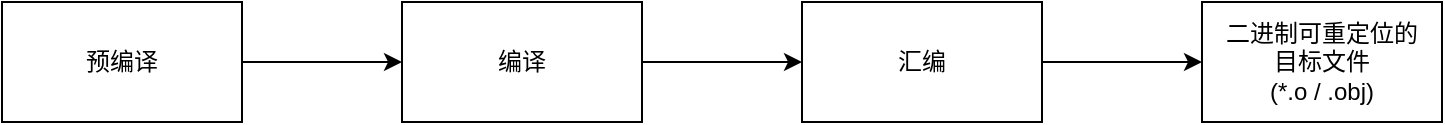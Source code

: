 <mxfile version="20.0.4" type="github"><diagram id="RZyw4G-o4c_c2s-WrFrg" name="Page-1"><mxGraphModel dx="1422" dy="762" grid="1" gridSize="10" guides="1" tooltips="1" connect="1" arrows="1" fold="1" page="1" pageScale="1" pageWidth="827" pageHeight="1169" math="0" shadow="0"><root><mxCell id="0"/><mxCell id="1" parent="0"/><mxCell id="IyV-ai70B1WYSoMZ3HjI-3" value="" style="edgeStyle=orthogonalEdgeStyle;rounded=0;orthogonalLoop=1;jettySize=auto;html=1;" edge="1" parent="1" source="IyV-ai70B1WYSoMZ3HjI-1" target="IyV-ai70B1WYSoMZ3HjI-2"><mxGeometry relative="1" as="geometry"/></mxCell><mxCell id="IyV-ai70B1WYSoMZ3HjI-1" value="预编译" style="rounded=0;whiteSpace=wrap;html=1;" vertex="1" parent="1"><mxGeometry x="210" y="180" width="120" height="60" as="geometry"/></mxCell><mxCell id="IyV-ai70B1WYSoMZ3HjI-5" value="" style="edgeStyle=orthogonalEdgeStyle;rounded=0;orthogonalLoop=1;jettySize=auto;html=1;" edge="1" parent="1" source="IyV-ai70B1WYSoMZ3HjI-2" target="IyV-ai70B1WYSoMZ3HjI-4"><mxGeometry relative="1" as="geometry"/></mxCell><mxCell id="IyV-ai70B1WYSoMZ3HjI-2" value="编译" style="rounded=0;whiteSpace=wrap;html=1;" vertex="1" parent="1"><mxGeometry x="410" y="180" width="120" height="60" as="geometry"/></mxCell><mxCell id="IyV-ai70B1WYSoMZ3HjI-7" value="" style="edgeStyle=orthogonalEdgeStyle;rounded=0;orthogonalLoop=1;jettySize=auto;html=1;" edge="1" parent="1" source="IyV-ai70B1WYSoMZ3HjI-4" target="IyV-ai70B1WYSoMZ3HjI-6"><mxGeometry relative="1" as="geometry"/></mxCell><mxCell id="IyV-ai70B1WYSoMZ3HjI-4" value="汇编" style="rounded=0;whiteSpace=wrap;html=1;" vertex="1" parent="1"><mxGeometry x="610" y="180" width="120" height="60" as="geometry"/></mxCell><mxCell id="IyV-ai70B1WYSoMZ3HjI-6" value="二进制可重定位的&lt;br&gt;目标文件&lt;br&gt;(*.o / .obj)" style="rounded=0;whiteSpace=wrap;html=1;" vertex="1" parent="1"><mxGeometry x="810" y="180" width="120" height="60" as="geometry"/></mxCell></root></mxGraphModel></diagram></mxfile>
